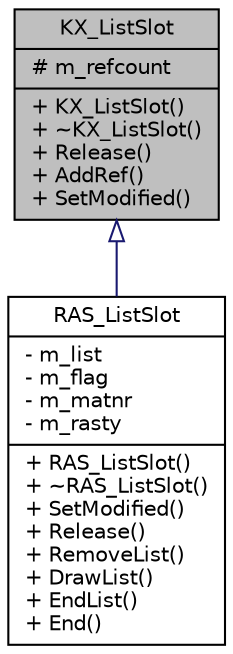 digraph G
{
  edge [fontname="Helvetica",fontsize="10",labelfontname="Helvetica",labelfontsize="10"];
  node [fontname="Helvetica",fontsize="10",shape=record];
  Node1 [label="{KX_ListSlot\n|# m_refcount\l|+ KX_ListSlot()\l+ ~KX_ListSlot()\l+ Release()\l+ AddRef()\l+ SetModified()\l}",height=0.2,width=0.4,color="black", fillcolor="grey75", style="filled" fontcolor="black"];
  Node1 -> Node2 [dir=back,color="midnightblue",fontsize="10",style="solid",arrowtail="empty",fontname="Helvetica"];
  Node2 [label="{RAS_ListSlot\n|- m_list\l- m_flag\l- m_matnr\l- m_rasty\l|+ RAS_ListSlot()\l+ ~RAS_ListSlot()\l+ SetModified()\l+ Release()\l+ RemoveList()\l+ DrawList()\l+ EndList()\l+ End()\l}",height=0.2,width=0.4,color="black", fillcolor="white", style="filled",URL="$da/d3c/classRAS__ListSlot.html"];
}
